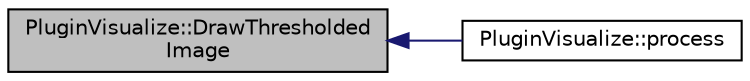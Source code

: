 digraph "PluginVisualize::DrawThresholdedImage"
{
 // INTERACTIVE_SVG=YES
  edge [fontname="Helvetica",fontsize="10",labelfontname="Helvetica",labelfontsize="10"];
  node [fontname="Helvetica",fontsize="10",shape=record];
  rankdir="LR";
  Node1 [label="PluginVisualize::DrawThresholded\lImage",height=0.2,width=0.4,color="black", fillcolor="grey75", style="filled", fontcolor="black"];
  Node1 -> Node2 [dir="back",color="midnightblue",fontsize="10",style="solid",fontname="Helvetica"];
  Node2 [label="PluginVisualize::process",height=0.2,width=0.4,color="black", fillcolor="white", style="filled",URL="$db/d09/class_plugin_visualize.html#a9fb83c5f31f4ad6205bada831b2547c0"];
}
